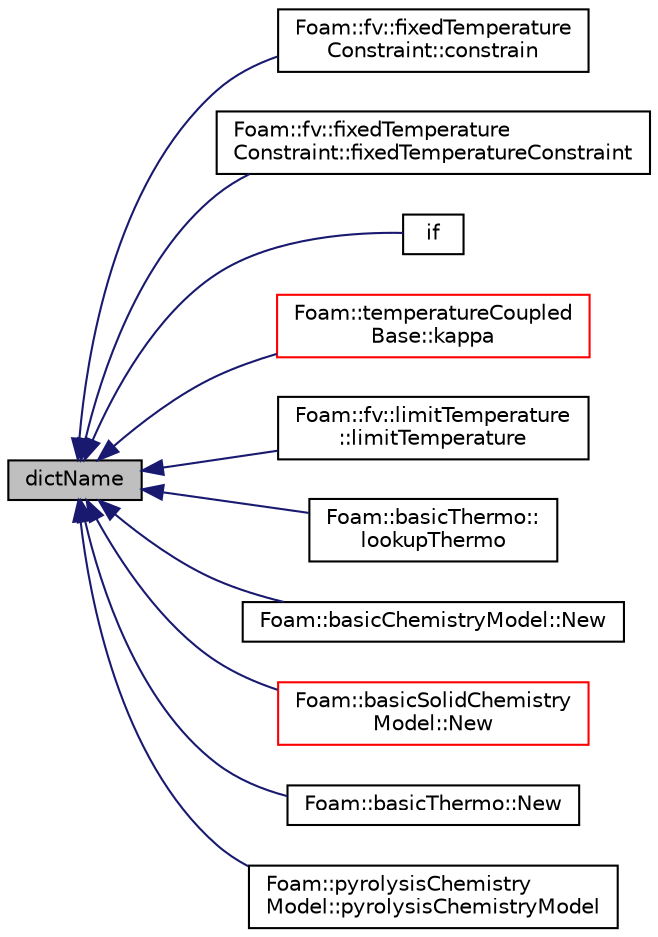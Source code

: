 digraph "dictName"
{
  bgcolor="transparent";
  edge [fontname="Helvetica",fontsize="10",labelfontname="Helvetica",labelfontsize="10"];
  node [fontname="Helvetica",fontsize="10",shape=record];
  rankdir="LR";
  Node1 [label="dictName",height=0.2,width=0.4,color="black", fillcolor="grey75", style="filled", fontcolor="black"];
  Node1 -> Node2 [dir="back",color="midnightblue",fontsize="10",style="solid",fontname="Helvetica"];
  Node2 [label="Foam::fv::fixedTemperature\lConstraint::constrain",height=0.2,width=0.4,color="black",URL="$a00834.html#a76b47d7908537fd4ab0b3d6caf4cb140",tooltip="Constrain energy equation to fix the temperature. "];
  Node1 -> Node3 [dir="back",color="midnightblue",fontsize="10",style="solid",fontname="Helvetica"];
  Node3 [label="Foam::fv::fixedTemperature\lConstraint::fixedTemperatureConstraint",height=0.2,width=0.4,color="black",URL="$a00834.html#a5140d0ad6f0c3f3cc11765d26b4b91c6",tooltip="Construct from components. "];
  Node1 -> Node4 [dir="back",color="midnightblue",fontsize="10",style="solid",fontname="Helvetica"];
  Node4 [label="if",height=0.2,width=0.4,color="black",URL="$a04425.html#a42e58ec452958055c354b8051d98cead"];
  Node1 -> Node5 [dir="back",color="midnightblue",fontsize="10",style="solid",fontname="Helvetica"];
  Node5 [label="Foam::temperatureCoupled\lBase::kappa",height=0.2,width=0.4,color="red",URL="$a02560.html#a27f7eb60b12da7ce5742958e36252898",tooltip="Given patch temperature calculate corresponding K field. "];
  Node1 -> Node6 [dir="back",color="midnightblue",fontsize="10",style="solid",fontname="Helvetica"];
  Node6 [label="Foam::fv::limitTemperature\l::limitTemperature",height=0.2,width=0.4,color="black",URL="$a01325.html#a8a3221fc200338b09ec3d01c6a36cfc2",tooltip="Construct from components. "];
  Node1 -> Node7 [dir="back",color="midnightblue",fontsize="10",style="solid",fontname="Helvetica"];
  Node7 [label="Foam::basicThermo::\llookupThermo",height=0.2,width=0.4,color="black",URL="$a00124.html#a1a973e5b42d222c61500a0d68386822d"];
  Node1 -> Node8 [dir="back",color="midnightblue",fontsize="10",style="solid",fontname="Helvetica"];
  Node8 [label="Foam::basicChemistryModel::New",height=0.2,width=0.4,color="black",URL="$a00102.html#a7b47993ce45ac28d33333fdf3a49b21f"];
  Node1 -> Node9 [dir="back",color="midnightblue",fontsize="10",style="solid",fontname="Helvetica"];
  Node9 [label="Foam::basicSolidChemistry\lModel::New",height=0.2,width=0.4,color="red",URL="$a00116.html#a90725e349a733b4b029f42b4c6dfd480",tooltip="Selector. "];
  Node1 -> Node10 [dir="back",color="midnightblue",fontsize="10",style="solid",fontname="Helvetica"];
  Node10 [label="Foam::basicThermo::New",height=0.2,width=0.4,color="black",URL="$a00124.html#a390ae4accfd7bda53c012a84574d7f01"];
  Node1 -> Node11 [dir="back",color="midnightblue",fontsize="10",style="solid",fontname="Helvetica"];
  Node11 [label="Foam::pyrolysisChemistry\lModel::pyrolysisChemistryModel",height=0.2,width=0.4,color="black",URL="$a02041.html#a48b5b00a3a5a0b6d6ca7eeaea3170457",tooltip="Construct from mesh and phase name. "];
}
